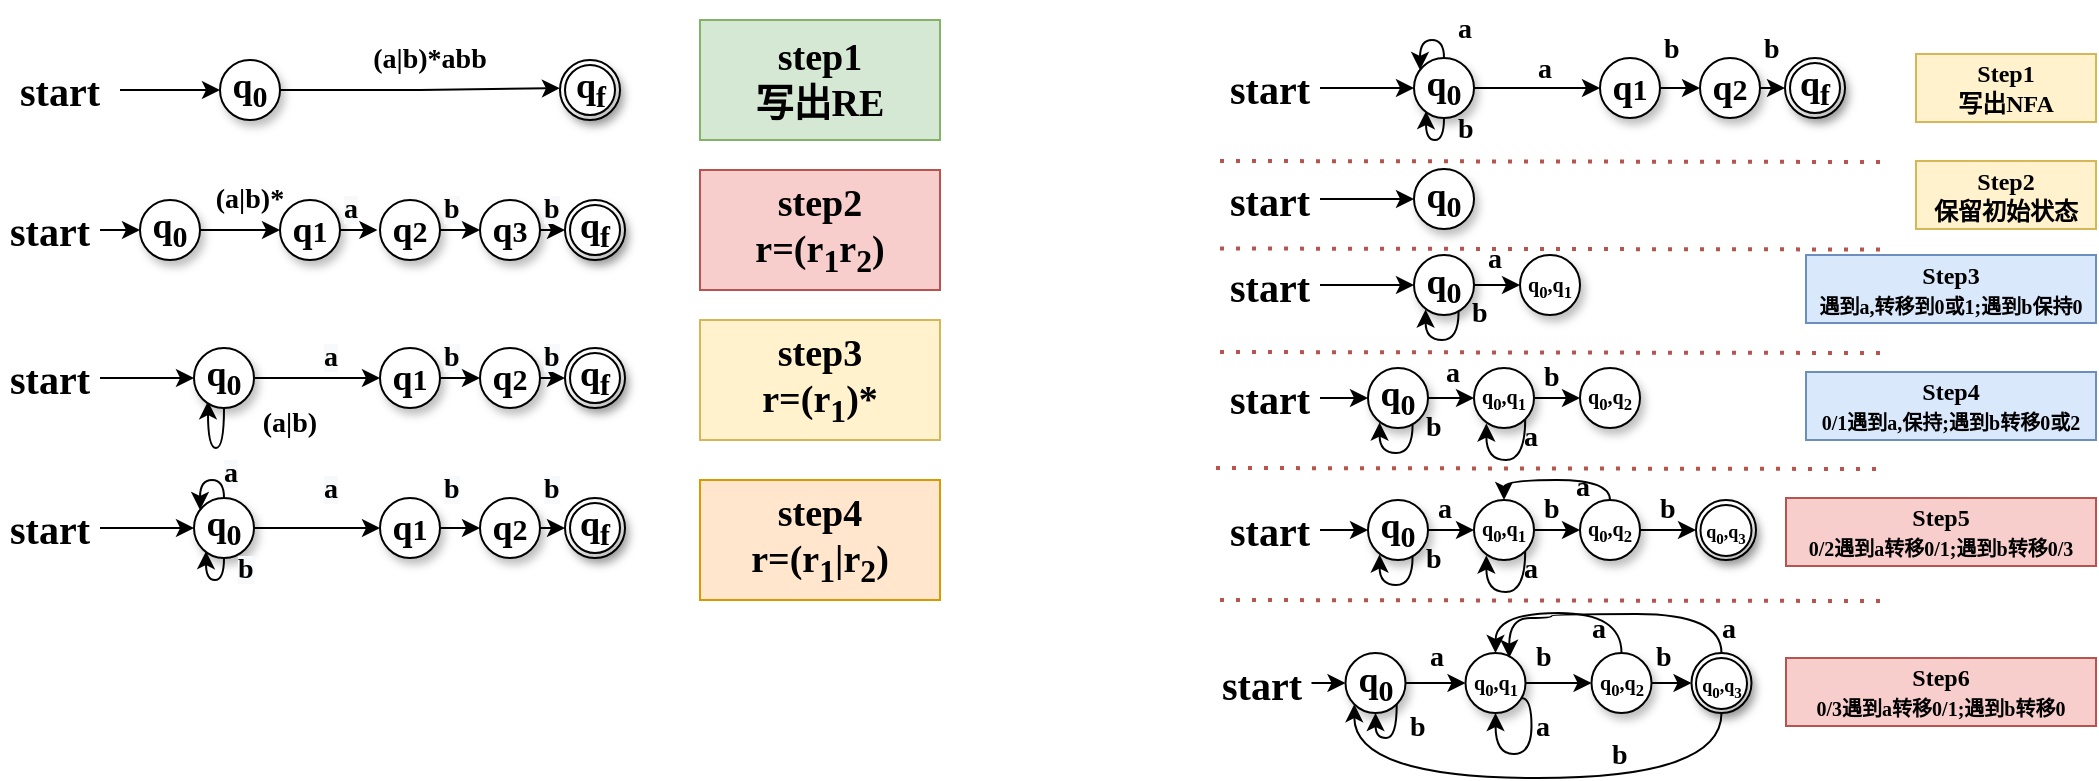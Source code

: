 <mxfile version="14.5.1" type="device"><diagram name="Page-1" id="42789a77-a242-8287-6e28-9cd8cfd52e62"><mxGraphModel dx="1331" dy="615" grid="1" gridSize="10" guides="1" tooltips="1" connect="1" arrows="1" fold="1" page="1" pageScale="1" pageWidth="1100" pageHeight="850" background="#ffffff" math="0" shadow="0"><root><mxCell id="0"/><mxCell id="1" parent="0"/><mxCell id="j-m7iGITUEeeU5B7Xbws-18" style="edgeStyle=orthogonalEdgeStyle;rounded=0;orthogonalLoop=1;jettySize=auto;html=1;entryX=-0.001;entryY=0.469;entryDx=0;entryDy=0;entryPerimeter=0;" edge="1" parent="1" source="j-m7iGITUEeeU5B7Xbws-1" target="j-m7iGITUEeeU5B7Xbws-2"><mxGeometry relative="1" as="geometry"/></mxCell><mxCell id="j-m7iGITUEeeU5B7Xbws-1" value="&lt;font face=&quot;Comic Sans MS&quot; style=&quot;font-size: 18px&quot;&gt;&lt;b&gt;q&lt;sub&gt;0&lt;/sub&gt;&lt;/b&gt;&lt;/font&gt;" style="ellipse;whiteSpace=wrap;html=1;rounded=0;shadow=1;comic=0;labelBackgroundColor=none;strokeWidth=1;fontFamily=Verdana;fontSize=12;align=center;" vertex="1" parent="1"><mxGeometry x="160" y="30" width="30" height="30" as="geometry"/></mxCell><mxCell id="j-m7iGITUEeeU5B7Xbws-2" value="" style="ellipse;whiteSpace=wrap;html=1;rounded=0;shadow=1;comic=0;labelBackgroundColor=none;strokeWidth=1;fontFamily=Verdana;fontSize=12;align=center;" vertex="1" parent="1"><mxGeometry x="330" y="30" width="30" height="30" as="geometry"/></mxCell><mxCell id="j-m7iGITUEeeU5B7Xbws-3" value="&lt;font face=&quot;Comic Sans MS&quot; style=&quot;font-size: 18px&quot;&gt;&lt;b&gt;q&lt;sub&gt;f&lt;/sub&gt;&lt;/b&gt;&lt;/font&gt;" style="ellipse;whiteSpace=wrap;html=1;rounded=0;shadow=1;comic=0;labelBackgroundColor=none;strokeWidth=1;fontFamily=Verdana;fontSize=12;align=center;" vertex="1" parent="1"><mxGeometry x="332.5" y="32.5" width="25" height="25" as="geometry"/></mxCell><mxCell id="j-m7iGITUEeeU5B7Xbws-19" style="edgeStyle=orthogonalEdgeStyle;rounded=0;orthogonalLoop=1;jettySize=auto;html=1;entryX=0;entryY=0.5;entryDx=0;entryDy=0;" edge="1" parent="1" source="j-m7iGITUEeeU5B7Xbws-5" target="j-m7iGITUEeeU5B7Xbws-1"><mxGeometry relative="1" as="geometry"/></mxCell><mxCell id="j-m7iGITUEeeU5B7Xbws-5" value="&lt;b&gt;&lt;font face=&quot;Comic Sans MS&quot; style=&quot;font-size: 20px&quot;&gt;start&lt;/font&gt;&lt;/b&gt;" style="text;html=1;strokeColor=none;fillColor=none;align=center;verticalAlign=middle;whiteSpace=wrap;rounded=0;" vertex="1" parent="1"><mxGeometry x="50" y="32.5" width="60" height="25" as="geometry"/></mxCell><mxCell id="j-m7iGITUEeeU5B7Xbws-8" value="&lt;b&gt;&lt;font face=&quot;Comic Sans MS&quot; style=&quot;font-size: 14px&quot;&gt;(a|b)*abb&lt;/font&gt;&lt;/b&gt;" style="text;html=1;strokeColor=none;fillColor=none;align=center;verticalAlign=middle;whiteSpace=wrap;rounded=0;" vertex="1" parent="1"><mxGeometry x="230" y="20" width="70" height="20" as="geometry"/></mxCell><mxCell id="j-m7iGITUEeeU5B7Xbws-9" value="&lt;b&gt;&lt;font face=&quot;Comic Sans MS&quot; style=&quot;font-size: 19px&quot;&gt;step1&lt;br&gt;写出RE&lt;br&gt;&lt;/font&gt;&lt;/b&gt;" style="rounded=0;whiteSpace=wrap;html=1;fillColor=#d5e8d4;strokeColor=#82b366;" vertex="1" parent="1"><mxGeometry x="400" y="10" width="120" height="60" as="geometry"/></mxCell><mxCell id="j-m7iGITUEeeU5B7Xbws-31" style="edgeStyle=orthogonalEdgeStyle;rounded=0;orthogonalLoop=1;jettySize=auto;html=1;exitX=1;exitY=0.5;exitDx=0;exitDy=0;entryX=0;entryY=0.5;entryDx=0;entryDy=0;" edge="1" parent="1" source="j-m7iGITUEeeU5B7Xbws-21" target="j-m7iGITUEeeU5B7Xbws-27"><mxGeometry relative="1" as="geometry"/></mxCell><mxCell id="j-m7iGITUEeeU5B7Xbws-21" value="&lt;font face=&quot;Comic Sans MS&quot; style=&quot;font-size: 18px&quot;&gt;&lt;b&gt;q&lt;sub&gt;0&lt;/sub&gt;&lt;/b&gt;&lt;/font&gt;" style="ellipse;whiteSpace=wrap;html=1;rounded=0;shadow=1;comic=0;labelBackgroundColor=none;strokeWidth=1;fontFamily=Verdana;fontSize=12;align=center;" vertex="1" parent="1"><mxGeometry x="120" y="100" width="30" height="30" as="geometry"/></mxCell><mxCell id="j-m7iGITUEeeU5B7Xbws-22" value="" style="ellipse;whiteSpace=wrap;html=1;rounded=0;shadow=1;comic=0;labelBackgroundColor=none;strokeWidth=1;fontFamily=Verdana;fontSize=12;align=center;" vertex="1" parent="1"><mxGeometry x="332.5" y="100" width="30" height="30" as="geometry"/></mxCell><mxCell id="j-m7iGITUEeeU5B7Xbws-23" value="&lt;font face=&quot;Comic Sans MS&quot; style=&quot;font-size: 18px&quot;&gt;&lt;b&gt;q&lt;sub&gt;f&lt;/sub&gt;&lt;/b&gt;&lt;/font&gt;" style="ellipse;whiteSpace=wrap;html=1;rounded=0;shadow=1;comic=0;labelBackgroundColor=none;strokeWidth=1;fontFamily=Verdana;fontSize=12;align=center;" vertex="1" parent="1"><mxGeometry x="335" y="102.5" width="25" height="25" as="geometry"/></mxCell><mxCell id="j-m7iGITUEeeU5B7Xbws-30" style="edgeStyle=orthogonalEdgeStyle;rounded=0;orthogonalLoop=1;jettySize=auto;html=1;exitX=1;exitY=0.5;exitDx=0;exitDy=0;entryX=0;entryY=0.5;entryDx=0;entryDy=0;" edge="1" parent="1" source="j-m7iGITUEeeU5B7Xbws-25" target="j-m7iGITUEeeU5B7Xbws-21"><mxGeometry relative="1" as="geometry"/></mxCell><mxCell id="j-m7iGITUEeeU5B7Xbws-25" value="&lt;b&gt;&lt;font face=&quot;Comic Sans MS&quot; style=&quot;font-size: 20px&quot;&gt;start&lt;/font&gt;&lt;/b&gt;" style="text;html=1;strokeColor=none;fillColor=none;align=center;verticalAlign=middle;whiteSpace=wrap;rounded=0;" vertex="1" parent="1"><mxGeometry x="50" y="102.5" width="50" height="25" as="geometry"/></mxCell><mxCell id="j-m7iGITUEeeU5B7Xbws-26" value="&lt;b&gt;&lt;font face=&quot;Comic Sans MS&quot; style=&quot;font-size: 14px&quot;&gt;(a|b)*&lt;/font&gt;&lt;/b&gt;" style="text;html=1;strokeColor=none;fillColor=none;align=center;verticalAlign=middle;whiteSpace=wrap;rounded=0;" vertex="1" parent="1"><mxGeometry x="150" y="90" width="50" height="20" as="geometry"/></mxCell><mxCell id="j-m7iGITUEeeU5B7Xbws-32" style="edgeStyle=orthogonalEdgeStyle;rounded=0;orthogonalLoop=1;jettySize=auto;html=1;exitX=1;exitY=0.5;exitDx=0;exitDy=0;entryX=-0.042;entryY=0.487;entryDx=0;entryDy=0;entryPerimeter=0;" edge="1" parent="1" source="j-m7iGITUEeeU5B7Xbws-27" target="j-m7iGITUEeeU5B7Xbws-28"><mxGeometry relative="1" as="geometry"/></mxCell><mxCell id="j-m7iGITUEeeU5B7Xbws-27" value="&lt;font face=&quot;Comic Sans MS&quot;&gt;&lt;b&gt;&lt;span style=&quot;font-size: 18px&quot;&gt;q&lt;/span&gt;&lt;span style=&quot;font-size: 15px&quot;&gt;1&lt;/span&gt;&lt;/b&gt;&lt;/font&gt;" style="ellipse;whiteSpace=wrap;html=1;rounded=0;shadow=1;comic=0;labelBackgroundColor=none;strokeWidth=1;fontFamily=Verdana;fontSize=12;align=center;" vertex="1" parent="1"><mxGeometry x="190" y="100" width="30" height="30" as="geometry"/></mxCell><mxCell id="j-m7iGITUEeeU5B7Xbws-33" style="edgeStyle=orthogonalEdgeStyle;rounded=0;orthogonalLoop=1;jettySize=auto;html=1;exitX=1;exitY=0.5;exitDx=0;exitDy=0;entryX=0;entryY=0.5;entryDx=0;entryDy=0;" edge="1" parent="1" source="j-m7iGITUEeeU5B7Xbws-28" target="j-m7iGITUEeeU5B7Xbws-29"><mxGeometry relative="1" as="geometry"/></mxCell><mxCell id="j-m7iGITUEeeU5B7Xbws-28" value="&lt;font face=&quot;Comic Sans MS&quot;&gt;&lt;b&gt;&lt;span style=&quot;font-size: 18px&quot;&gt;q&lt;/span&gt;&lt;span style=&quot;font-size: 15px&quot;&gt;2&lt;/span&gt;&lt;/b&gt;&lt;/font&gt;" style="ellipse;whiteSpace=wrap;html=1;rounded=0;shadow=1;comic=0;labelBackgroundColor=none;strokeWidth=1;fontFamily=Verdana;fontSize=12;align=center;" vertex="1" parent="1"><mxGeometry x="240" y="100" width="30" height="30" as="geometry"/></mxCell><mxCell id="j-m7iGITUEeeU5B7Xbws-34" style="edgeStyle=orthogonalEdgeStyle;rounded=0;orthogonalLoop=1;jettySize=auto;html=1;exitX=1;exitY=0.5;exitDx=0;exitDy=0;entryX=0;entryY=0.5;entryDx=0;entryDy=0;" edge="1" parent="1" source="j-m7iGITUEeeU5B7Xbws-29" target="j-m7iGITUEeeU5B7Xbws-22"><mxGeometry relative="1" as="geometry"/></mxCell><mxCell id="j-m7iGITUEeeU5B7Xbws-29" value="&lt;font face=&quot;Comic Sans MS&quot;&gt;&lt;b&gt;&lt;span style=&quot;font-size: 18px&quot;&gt;q&lt;/span&gt;&lt;span style=&quot;font-size: 15px&quot;&gt;3&lt;/span&gt;&lt;/b&gt;&lt;/font&gt;" style="ellipse;whiteSpace=wrap;html=1;rounded=0;shadow=1;comic=0;labelBackgroundColor=none;strokeWidth=1;fontFamily=Verdana;fontSize=12;align=center;" vertex="1" parent="1"><mxGeometry x="290" y="100" width="30" height="30" as="geometry"/></mxCell><mxCell id="j-m7iGITUEeeU5B7Xbws-36" value="&lt;b style=&quot;color: rgb(0 , 0 , 0) ; font-family: &amp;#34;helvetica&amp;#34; ; font-size: 12px ; font-style: normal ; letter-spacing: normal ; text-align: center ; text-indent: 0px ; text-transform: none ; word-spacing: 0px ; background-color: rgb(248 , 249 , 250)&quot;&gt;&lt;font face=&quot;Comic Sans MS&quot; style=&quot;font-size: 14px&quot;&gt;b&lt;br&gt;&lt;/font&gt;&lt;/b&gt;" style="text;whiteSpace=wrap;html=1;" vertex="1" parent="1"><mxGeometry x="320" y="90" width="10" height="20" as="geometry"/></mxCell><mxCell id="j-m7iGITUEeeU5B7Xbws-37" value="&lt;b style=&quot;color: rgb(0 , 0 , 0) ; font-family: &amp;#34;helvetica&amp;#34; ; font-size: 12px ; font-style: normal ; letter-spacing: normal ; text-align: center ; text-indent: 0px ; text-transform: none ; word-spacing: 0px ; background-color: rgb(248 , 249 , 250)&quot;&gt;&lt;font face=&quot;Comic Sans MS&quot; style=&quot;font-size: 14px&quot;&gt;b&lt;/font&gt;&lt;/b&gt;" style="text;whiteSpace=wrap;html=1;" vertex="1" parent="1"><mxGeometry x="270" y="90" width="10" height="20" as="geometry"/></mxCell><mxCell id="j-m7iGITUEeeU5B7Xbws-38" value="&lt;b style=&quot;color: rgb(0, 0, 0); font-family: helvetica; font-size: 12px; font-style: normal; letter-spacing: normal; text-align: center; text-indent: 0px; text-transform: none; word-spacing: 0px; background-color: rgb(248, 249, 250);&quot;&gt;&lt;font face=&quot;Comic Sans MS&quot; style=&quot;font-size: 14px&quot;&gt;a&lt;/font&gt;&lt;/b&gt;" style="text;whiteSpace=wrap;html=1;" vertex="1" parent="1"><mxGeometry x="220" y="90" width="10" height="20" as="geometry"/></mxCell><mxCell id="j-m7iGITUEeeU5B7Xbws-39" value="&lt;b&gt;&lt;font face=&quot;Comic Sans MS&quot; style=&quot;font-size: 19px&quot;&gt;step2&lt;br&gt;r=(r&lt;sub&gt;1&lt;/sub&gt;r&lt;sub&gt;2&lt;/sub&gt;)&lt;br&gt;&lt;/font&gt;&lt;/b&gt;" style="rounded=0;whiteSpace=wrap;html=1;fillColor=#f8cecc;strokeColor=#b85450;" vertex="1" parent="1"><mxGeometry x="400" y="85" width="120" height="60" as="geometry"/></mxCell><mxCell id="j-m7iGITUEeeU5B7Xbws-40" value="&lt;b&gt;&lt;font face=&quot;Comic Sans MS&quot; style=&quot;font-size: 19px&quot;&gt;step3&lt;br&gt;r=(r&lt;sub&gt;1&lt;/sub&gt;)*&lt;br&gt;&lt;/font&gt;&lt;/b&gt;" style="rounded=0;whiteSpace=wrap;html=1;fillColor=#fff2cc;strokeColor=#d6b656;" vertex="1" parent="1"><mxGeometry x="400" y="160" width="120" height="60" as="geometry"/></mxCell><mxCell id="j-m7iGITUEeeU5B7Xbws-57" style="edgeStyle=orthogonalEdgeStyle;rounded=0;orthogonalLoop=1;jettySize=auto;html=1;exitX=1;exitY=0.5;exitDx=0;exitDy=0;entryX=0;entryY=0.5;entryDx=0;entryDy=0;" edge="1" parent="1" source="j-m7iGITUEeeU5B7Xbws-42" target="j-m7iGITUEeeU5B7Xbws-51"><mxGeometry relative="1" as="geometry"><mxPoint x="220" y="189.143" as="targetPoint"/></mxGeometry></mxCell><mxCell id="j-m7iGITUEeeU5B7Xbws-59" style="edgeStyle=orthogonalEdgeStyle;orthogonalLoop=1;jettySize=auto;html=1;curved=1;entryX=0.201;entryY=0.886;entryDx=0;entryDy=0;entryPerimeter=0;" edge="1" parent="1" source="j-m7iGITUEeeU5B7Xbws-42" target="j-m7iGITUEeeU5B7Xbws-42"><mxGeometry relative="1" as="geometry"><mxPoint x="180" y="204" as="targetPoint"/><Array as="points"><mxPoint x="162" y="224"/><mxPoint x="154" y="224"/><mxPoint x="154" y="201"/></Array></mxGeometry></mxCell><mxCell id="j-m7iGITUEeeU5B7Xbws-42" value="&lt;font face=&quot;Comic Sans MS&quot; style=&quot;font-size: 18px&quot;&gt;&lt;b&gt;q&lt;sub&gt;0&lt;/sub&gt;&lt;/b&gt;&lt;/font&gt;" style="ellipse;whiteSpace=wrap;html=1;rounded=0;shadow=1;comic=0;labelBackgroundColor=none;strokeWidth=1;fontFamily=Verdana;fontSize=12;align=center;" vertex="1" parent="1"><mxGeometry x="147" y="174" width="30" height="30" as="geometry"/></mxCell><mxCell id="j-m7iGITUEeeU5B7Xbws-43" value="" style="ellipse;whiteSpace=wrap;html=1;rounded=0;shadow=1;comic=0;labelBackgroundColor=none;strokeWidth=1;fontFamily=Verdana;fontSize=12;align=center;" vertex="1" parent="1"><mxGeometry x="332.5" y="174" width="30" height="30" as="geometry"/></mxCell><mxCell id="j-m7iGITUEeeU5B7Xbws-44" value="&lt;font face=&quot;Comic Sans MS&quot; style=&quot;font-size: 18px&quot;&gt;&lt;b&gt;q&lt;sub&gt;f&lt;/sub&gt;&lt;/b&gt;&lt;/font&gt;" style="ellipse;whiteSpace=wrap;html=1;rounded=0;shadow=1;comic=0;labelBackgroundColor=none;strokeWidth=1;fontFamily=Verdana;fontSize=12;align=center;" vertex="1" parent="1"><mxGeometry x="335" y="176.5" width="25" height="25" as="geometry"/></mxCell><mxCell id="j-m7iGITUEeeU5B7Xbws-45" style="edgeStyle=orthogonalEdgeStyle;rounded=0;orthogonalLoop=1;jettySize=auto;html=1;exitX=1;exitY=0.5;exitDx=0;exitDy=0;entryX=0;entryY=0.5;entryDx=0;entryDy=0;" edge="1" parent="1" source="j-m7iGITUEeeU5B7Xbws-46" target="j-m7iGITUEeeU5B7Xbws-42"><mxGeometry relative="1" as="geometry"/></mxCell><mxCell id="j-m7iGITUEeeU5B7Xbws-46" value="&lt;b&gt;&lt;font face=&quot;Comic Sans MS&quot; style=&quot;font-size: 20px&quot;&gt;start&lt;/font&gt;&lt;/b&gt;" style="text;html=1;strokeColor=none;fillColor=none;align=center;verticalAlign=middle;whiteSpace=wrap;rounded=0;" vertex="1" parent="1"><mxGeometry x="50" y="176.5" width="50" height="25" as="geometry"/></mxCell><mxCell id="j-m7iGITUEeeU5B7Xbws-47" value="&lt;b&gt;&lt;font face=&quot;Comic Sans MS&quot; style=&quot;font-size: 14px&quot;&gt;(a|b)&lt;/font&gt;&lt;/b&gt;" style="text;html=1;strokeColor=none;fillColor=none;align=center;verticalAlign=middle;whiteSpace=wrap;rounded=0;" vertex="1" parent="1"><mxGeometry x="170" y="201.5" width="50" height="20" as="geometry"/></mxCell><mxCell id="j-m7iGITUEeeU5B7Xbws-50" style="edgeStyle=orthogonalEdgeStyle;rounded=0;orthogonalLoop=1;jettySize=auto;html=1;exitX=1;exitY=0.5;exitDx=0;exitDy=0;entryX=0;entryY=0.5;entryDx=0;entryDy=0;" edge="1" parent="1" source="j-m7iGITUEeeU5B7Xbws-51" target="j-m7iGITUEeeU5B7Xbws-53"><mxGeometry relative="1" as="geometry"/></mxCell><mxCell id="j-m7iGITUEeeU5B7Xbws-51" value="&lt;font face=&quot;Comic Sans MS&quot;&gt;&lt;b&gt;&lt;span style=&quot;font-size: 18px&quot;&gt;q&lt;/span&gt;&lt;span style=&quot;font-size: 15px&quot;&gt;1&lt;/span&gt;&lt;/b&gt;&lt;/font&gt;" style="ellipse;whiteSpace=wrap;html=1;rounded=0;shadow=1;comic=0;labelBackgroundColor=none;strokeWidth=1;fontFamily=Verdana;fontSize=12;align=center;" vertex="1" parent="1"><mxGeometry x="240" y="174" width="30" height="30" as="geometry"/></mxCell><mxCell id="j-m7iGITUEeeU5B7Xbws-52" style="edgeStyle=orthogonalEdgeStyle;rounded=0;orthogonalLoop=1;jettySize=auto;html=1;exitX=1;exitY=0.5;exitDx=0;exitDy=0;entryX=0;entryY=0.5;entryDx=0;entryDy=0;" edge="1" parent="1" source="j-m7iGITUEeeU5B7Xbws-53" target="j-m7iGITUEeeU5B7Xbws-43"><mxGeometry relative="1" as="geometry"/></mxCell><mxCell id="j-m7iGITUEeeU5B7Xbws-53" value="&lt;font face=&quot;Comic Sans MS&quot;&gt;&lt;b&gt;&lt;span style=&quot;font-size: 18px&quot;&gt;q&lt;/span&gt;&lt;span style=&quot;font-size: 15px&quot;&gt;2&lt;/span&gt;&lt;/b&gt;&lt;/font&gt;" style="ellipse;whiteSpace=wrap;html=1;rounded=0;shadow=1;comic=0;labelBackgroundColor=none;strokeWidth=1;fontFamily=Verdana;fontSize=12;align=center;" vertex="1" parent="1"><mxGeometry x="290" y="174" width="30" height="30" as="geometry"/></mxCell><mxCell id="j-m7iGITUEeeU5B7Xbws-54" value="&lt;b style=&quot;color: rgb(0 , 0 , 0) ; font-family: &amp;#34;helvetica&amp;#34; ; font-size: 12px ; font-style: normal ; letter-spacing: normal ; text-align: center ; text-indent: 0px ; text-transform: none ; word-spacing: 0px ; background-color: rgb(248 , 249 , 250)&quot;&gt;&lt;font face=&quot;Comic Sans MS&quot; style=&quot;font-size: 14px&quot;&gt;b&lt;br&gt;&lt;/font&gt;&lt;/b&gt;" style="text;whiteSpace=wrap;html=1;" vertex="1" parent="1"><mxGeometry x="320" y="164" width="10" height="20" as="geometry"/></mxCell><mxCell id="j-m7iGITUEeeU5B7Xbws-55" value="&lt;b style=&quot;color: rgb(0 , 0 , 0) ; font-family: &amp;#34;helvetica&amp;#34; ; font-size: 12px ; font-style: normal ; letter-spacing: normal ; text-align: center ; text-indent: 0px ; text-transform: none ; word-spacing: 0px ; background-color: rgb(248 , 249 , 250)&quot;&gt;&lt;font face=&quot;Comic Sans MS&quot; style=&quot;font-size: 14px&quot;&gt;b&lt;/font&gt;&lt;/b&gt;" style="text;whiteSpace=wrap;html=1;" vertex="1" parent="1"><mxGeometry x="270" y="164" width="10" height="20" as="geometry"/></mxCell><mxCell id="j-m7iGITUEeeU5B7Xbws-58" value="&lt;b style=&quot;color: rgb(0, 0, 0); font-family: helvetica; font-size: 12px; font-style: normal; letter-spacing: normal; text-align: center; text-indent: 0px; text-transform: none; word-spacing: 0px; background-color: rgb(248, 249, 250);&quot;&gt;&lt;font face=&quot;Comic Sans MS&quot; style=&quot;font-size: 14px&quot;&gt;a&lt;/font&gt;&lt;/b&gt;" style="text;whiteSpace=wrap;html=1;" vertex="1" parent="1"><mxGeometry x="210" y="164" width="10" height="20" as="geometry"/></mxCell><mxCell id="j-m7iGITUEeeU5B7Xbws-60" value="&lt;b&gt;&lt;font face=&quot;Comic Sans MS&quot; style=&quot;font-size: 19px&quot;&gt;step4&lt;br&gt;r=(&lt;/font&gt;&lt;/b&gt;&lt;b&gt;&lt;font face=&quot;Comic Sans MS&quot; style=&quot;font-size: 19px&quot;&gt;r&lt;sub&gt;1&lt;/sub&gt;|r&lt;sub&gt;2&lt;/sub&gt;&lt;/font&gt;&lt;/b&gt;&lt;b&gt;&lt;font face=&quot;Comic Sans MS&quot; style=&quot;font-size: 19px&quot;&gt;)&lt;br&gt;&lt;/font&gt;&lt;/b&gt;" style="rounded=0;whiteSpace=wrap;html=1;fillColor=#ffe6cc;strokeColor=#d79b00;" vertex="1" parent="1"><mxGeometry x="400" y="240" width="120" height="60" as="geometry"/></mxCell><mxCell id="j-m7iGITUEeeU5B7Xbws-61" style="edgeStyle=orthogonalEdgeStyle;rounded=0;orthogonalLoop=1;jettySize=auto;html=1;exitX=1;exitY=0.5;exitDx=0;exitDy=0;entryX=0;entryY=0.5;entryDx=0;entryDy=0;" edge="1" parent="1" source="j-m7iGITUEeeU5B7Xbws-63" target="j-m7iGITUEeeU5B7Xbws-70"><mxGeometry relative="1" as="geometry"><mxPoint x="220" y="264.143" as="targetPoint"/></mxGeometry></mxCell><mxCell id="j-m7iGITUEeeU5B7Xbws-62" style="edgeStyle=orthogonalEdgeStyle;orthogonalLoop=1;jettySize=auto;html=1;curved=1;entryX=0.201;entryY=0.886;entryDx=0;entryDy=0;entryPerimeter=0;" edge="1" parent="1" source="j-m7iGITUEeeU5B7Xbws-63" target="j-m7iGITUEeeU5B7Xbws-63"><mxGeometry relative="1" as="geometry"><mxPoint x="180" y="279" as="targetPoint"/><Array as="points"><mxPoint x="162" y="290"/><mxPoint x="153" y="290"/></Array></mxGeometry></mxCell><mxCell id="j-m7iGITUEeeU5B7Xbws-76" style="edgeStyle=orthogonalEdgeStyle;curved=1;orthogonalLoop=1;jettySize=auto;html=1;" edge="1" parent="1" source="j-m7iGITUEeeU5B7Xbws-63" target="j-m7iGITUEeeU5B7Xbws-63"><mxGeometry relative="1" as="geometry"><mxPoint x="150" y="240" as="targetPoint"/><Array as="points"><mxPoint x="162" y="240"/><mxPoint x="150" y="240"/></Array></mxGeometry></mxCell><mxCell id="j-m7iGITUEeeU5B7Xbws-63" value="&lt;font face=&quot;Comic Sans MS&quot; style=&quot;font-size: 18px&quot;&gt;&lt;b&gt;q&lt;sub&gt;0&lt;/sub&gt;&lt;/b&gt;&lt;/font&gt;" style="ellipse;whiteSpace=wrap;html=1;rounded=0;shadow=1;comic=0;labelBackgroundColor=none;strokeWidth=1;fontFamily=Verdana;fontSize=12;align=center;" vertex="1" parent="1"><mxGeometry x="147" y="249" width="30" height="30" as="geometry"/></mxCell><mxCell id="j-m7iGITUEeeU5B7Xbws-64" value="" style="ellipse;whiteSpace=wrap;html=1;rounded=0;shadow=1;comic=0;labelBackgroundColor=none;strokeWidth=1;fontFamily=Verdana;fontSize=12;align=center;" vertex="1" parent="1"><mxGeometry x="332.5" y="249" width="30" height="30" as="geometry"/></mxCell><mxCell id="j-m7iGITUEeeU5B7Xbws-65" value="&lt;font face=&quot;Comic Sans MS&quot; style=&quot;font-size: 18px&quot;&gt;&lt;b&gt;q&lt;sub&gt;f&lt;/sub&gt;&lt;/b&gt;&lt;/font&gt;" style="ellipse;whiteSpace=wrap;html=1;rounded=0;shadow=1;comic=0;labelBackgroundColor=none;strokeWidth=1;fontFamily=Verdana;fontSize=12;align=center;" vertex="1" parent="1"><mxGeometry x="335" y="251.5" width="25" height="25" as="geometry"/></mxCell><mxCell id="j-m7iGITUEeeU5B7Xbws-66" style="edgeStyle=orthogonalEdgeStyle;rounded=0;orthogonalLoop=1;jettySize=auto;html=1;exitX=1;exitY=0.5;exitDx=0;exitDy=0;entryX=0;entryY=0.5;entryDx=0;entryDy=0;" edge="1" parent="1" source="j-m7iGITUEeeU5B7Xbws-67" target="j-m7iGITUEeeU5B7Xbws-63"><mxGeometry relative="1" as="geometry"/></mxCell><mxCell id="j-m7iGITUEeeU5B7Xbws-67" value="&lt;b&gt;&lt;font face=&quot;Comic Sans MS&quot; style=&quot;font-size: 20px&quot;&gt;start&lt;/font&gt;&lt;/b&gt;" style="text;html=1;strokeColor=none;fillColor=none;align=center;verticalAlign=middle;whiteSpace=wrap;rounded=0;" vertex="1" parent="1"><mxGeometry x="50" y="251.5" width="50" height="25" as="geometry"/></mxCell><mxCell id="j-m7iGITUEeeU5B7Xbws-69" style="edgeStyle=orthogonalEdgeStyle;rounded=0;orthogonalLoop=1;jettySize=auto;html=1;exitX=1;exitY=0.5;exitDx=0;exitDy=0;entryX=0;entryY=0.5;entryDx=0;entryDy=0;" edge="1" parent="1" source="j-m7iGITUEeeU5B7Xbws-70" target="j-m7iGITUEeeU5B7Xbws-72"><mxGeometry relative="1" as="geometry"/></mxCell><mxCell id="j-m7iGITUEeeU5B7Xbws-70" value="&lt;font face=&quot;Comic Sans MS&quot;&gt;&lt;b&gt;&lt;span style=&quot;font-size: 18px&quot;&gt;q&lt;/span&gt;&lt;span style=&quot;font-size: 15px&quot;&gt;1&lt;/span&gt;&lt;/b&gt;&lt;/font&gt;" style="ellipse;whiteSpace=wrap;html=1;rounded=0;shadow=1;comic=0;labelBackgroundColor=none;strokeWidth=1;fontFamily=Verdana;fontSize=12;align=center;" vertex="1" parent="1"><mxGeometry x="240" y="249" width="30" height="30" as="geometry"/></mxCell><mxCell id="j-m7iGITUEeeU5B7Xbws-71" style="edgeStyle=orthogonalEdgeStyle;rounded=0;orthogonalLoop=1;jettySize=auto;html=1;exitX=1;exitY=0.5;exitDx=0;exitDy=0;entryX=0;entryY=0.5;entryDx=0;entryDy=0;" edge="1" parent="1" source="j-m7iGITUEeeU5B7Xbws-72" target="j-m7iGITUEeeU5B7Xbws-64"><mxGeometry relative="1" as="geometry"/></mxCell><mxCell id="j-m7iGITUEeeU5B7Xbws-72" value="&lt;font face=&quot;Comic Sans MS&quot;&gt;&lt;b&gt;&lt;span style=&quot;font-size: 18px&quot;&gt;q&lt;/span&gt;&lt;span style=&quot;font-size: 15px&quot;&gt;2&lt;/span&gt;&lt;/b&gt;&lt;/font&gt;" style="ellipse;whiteSpace=wrap;html=1;rounded=0;shadow=1;comic=0;labelBackgroundColor=none;strokeWidth=1;fontFamily=Verdana;fontSize=12;align=center;" vertex="1" parent="1"><mxGeometry x="290" y="249" width="30" height="30" as="geometry"/></mxCell><mxCell id="j-m7iGITUEeeU5B7Xbws-73" value="&lt;b style=&quot;color: rgb(0 , 0 , 0) ; font-family: &amp;#34;helvetica&amp;#34; ; font-size: 12px ; font-style: normal ; letter-spacing: normal ; text-align: center ; text-indent: 0px ; text-transform: none ; word-spacing: 0px ; background-color: rgb(248 , 249 , 250)&quot;&gt;&lt;font face=&quot;Comic Sans MS&quot; style=&quot;font-size: 14px&quot;&gt;b&lt;br&gt;&lt;/font&gt;&lt;/b&gt;" style="text;whiteSpace=wrap;html=1;" vertex="1" parent="1"><mxGeometry x="320" y="230" width="10" height="20" as="geometry"/></mxCell><mxCell id="j-m7iGITUEeeU5B7Xbws-74" value="&lt;b style=&quot;color: rgb(0 , 0 , 0) ; font-family: &amp;#34;helvetica&amp;#34; ; font-size: 12px ; font-style: normal ; letter-spacing: normal ; text-align: center ; text-indent: 0px ; text-transform: none ; word-spacing: 0px ; background-color: rgb(248 , 249 , 250)&quot;&gt;&lt;font face=&quot;Comic Sans MS&quot; style=&quot;font-size: 14px&quot;&gt;b&lt;/font&gt;&lt;/b&gt;" style="text;whiteSpace=wrap;html=1;" vertex="1" parent="1"><mxGeometry x="270" y="230" width="10" height="20" as="geometry"/></mxCell><mxCell id="j-m7iGITUEeeU5B7Xbws-75" value="&lt;b style=&quot;color: rgb(0, 0, 0); font-family: helvetica; font-size: 12px; font-style: normal; letter-spacing: normal; text-align: center; text-indent: 0px; text-transform: none; word-spacing: 0px; background-color: rgb(248, 249, 250);&quot;&gt;&lt;font face=&quot;Comic Sans MS&quot; style=&quot;font-size: 14px&quot;&gt;a&lt;/font&gt;&lt;/b&gt;" style="text;whiteSpace=wrap;html=1;" vertex="1" parent="1"><mxGeometry x="210" y="230" width="10" height="20" as="geometry"/></mxCell><mxCell id="j-m7iGITUEeeU5B7Xbws-77" value="&lt;b style=&quot;color: rgb(0, 0, 0); font-family: helvetica; font-size: 12px; font-style: normal; letter-spacing: normal; text-align: center; text-indent: 0px; text-transform: none; word-spacing: 0px; background-color: rgb(248, 249, 250);&quot;&gt;&lt;font face=&quot;Comic Sans MS&quot; style=&quot;font-size: 14px&quot;&gt;a&lt;/font&gt;&lt;/b&gt;" style="text;whiteSpace=wrap;html=1;" vertex="1" parent="1"><mxGeometry x="160" y="221.5" width="10" height="20" as="geometry"/></mxCell><mxCell id="j-m7iGITUEeeU5B7Xbws-78" value="&lt;b style=&quot;color: rgb(0 , 0 , 0) ; font-family: &amp;#34;helvetica&amp;#34; ; font-size: 12px ; font-style: normal ; letter-spacing: normal ; text-align: center ; text-indent: 0px ; text-transform: none ; word-spacing: 0px ; background-color: rgb(248 , 249 , 250)&quot;&gt;&lt;font face=&quot;Comic Sans MS&quot; style=&quot;font-size: 14px&quot;&gt;b&lt;/font&gt;&lt;/b&gt;" style="text;whiteSpace=wrap;html=1;" vertex="1" parent="1"><mxGeometry x="167" y="270" width="10" height="20" as="geometry"/></mxCell><mxCell id="j-m7iGITUEeeU5B7Xbws-79" style="edgeStyle=orthogonalEdgeStyle;rounded=0;orthogonalLoop=1;jettySize=auto;html=1;exitX=1;exitY=0.5;exitDx=0;exitDy=0;entryX=0;entryY=0.5;entryDx=0;entryDy=0;" edge="1" parent="1" source="j-m7iGITUEeeU5B7Xbws-82" target="j-m7iGITUEeeU5B7Xbws-88"><mxGeometry relative="1" as="geometry"><mxPoint x="830" y="44.143" as="targetPoint"/></mxGeometry></mxCell><mxCell id="j-m7iGITUEeeU5B7Xbws-80" style="edgeStyle=orthogonalEdgeStyle;orthogonalLoop=1;jettySize=auto;html=1;curved=1;entryX=0.201;entryY=0.886;entryDx=0;entryDy=0;entryPerimeter=0;" edge="1" parent="1" source="j-m7iGITUEeeU5B7Xbws-82" target="j-m7iGITUEeeU5B7Xbws-82"><mxGeometry relative="1" as="geometry"><mxPoint x="790" y="59" as="targetPoint"/><Array as="points"><mxPoint x="772" y="70"/><mxPoint x="763" y="70"/></Array></mxGeometry></mxCell><mxCell id="j-m7iGITUEeeU5B7Xbws-81" style="edgeStyle=orthogonalEdgeStyle;curved=1;orthogonalLoop=1;jettySize=auto;html=1;" edge="1" parent="1" source="j-m7iGITUEeeU5B7Xbws-82" target="j-m7iGITUEeeU5B7Xbws-82"><mxGeometry relative="1" as="geometry"><mxPoint x="760" y="20" as="targetPoint"/><Array as="points"><mxPoint x="772" y="20"/><mxPoint x="760" y="20"/></Array></mxGeometry></mxCell><mxCell id="j-m7iGITUEeeU5B7Xbws-82" value="&lt;font face=&quot;Comic Sans MS&quot; style=&quot;font-size: 18px&quot;&gt;&lt;b&gt;q&lt;sub&gt;0&lt;/sub&gt;&lt;/b&gt;&lt;/font&gt;" style="ellipse;whiteSpace=wrap;html=1;rounded=0;shadow=1;comic=0;labelBackgroundColor=none;strokeWidth=1;fontFamily=Verdana;fontSize=12;align=center;" vertex="1" parent="1"><mxGeometry x="757" y="29" width="30" height="30" as="geometry"/></mxCell><mxCell id="j-m7iGITUEeeU5B7Xbws-83" value="" style="ellipse;whiteSpace=wrap;html=1;rounded=0;shadow=1;comic=0;labelBackgroundColor=none;strokeWidth=1;fontFamily=Verdana;fontSize=12;align=center;" vertex="1" parent="1"><mxGeometry x="942.5" y="29" width="30" height="30" as="geometry"/></mxCell><mxCell id="j-m7iGITUEeeU5B7Xbws-84" value="&lt;font face=&quot;Comic Sans MS&quot; style=&quot;font-size: 18px&quot;&gt;&lt;b&gt;q&lt;sub&gt;f&lt;/sub&gt;&lt;/b&gt;&lt;/font&gt;" style="ellipse;whiteSpace=wrap;html=1;rounded=0;shadow=1;comic=0;labelBackgroundColor=none;strokeWidth=1;fontFamily=Verdana;fontSize=12;align=center;" vertex="1" parent="1"><mxGeometry x="945" y="31.5" width="25" height="25" as="geometry"/></mxCell><mxCell id="j-m7iGITUEeeU5B7Xbws-85" style="edgeStyle=orthogonalEdgeStyle;rounded=0;orthogonalLoop=1;jettySize=auto;html=1;exitX=1;exitY=0.5;exitDx=0;exitDy=0;entryX=0;entryY=0.5;entryDx=0;entryDy=0;" edge="1" parent="1" source="j-m7iGITUEeeU5B7Xbws-86" target="j-m7iGITUEeeU5B7Xbws-82"><mxGeometry relative="1" as="geometry"/></mxCell><mxCell id="j-m7iGITUEeeU5B7Xbws-86" value="&lt;b&gt;&lt;font face=&quot;Comic Sans MS&quot; style=&quot;font-size: 20px&quot;&gt;start&lt;/font&gt;&lt;/b&gt;" style="text;html=1;strokeColor=none;fillColor=none;align=center;verticalAlign=middle;whiteSpace=wrap;rounded=0;" vertex="1" parent="1"><mxGeometry x="660" y="31.5" width="50" height="25" as="geometry"/></mxCell><mxCell id="j-m7iGITUEeeU5B7Xbws-87" style="edgeStyle=orthogonalEdgeStyle;rounded=0;orthogonalLoop=1;jettySize=auto;html=1;exitX=1;exitY=0.5;exitDx=0;exitDy=0;entryX=0;entryY=0.5;entryDx=0;entryDy=0;" edge="1" parent="1" source="j-m7iGITUEeeU5B7Xbws-88" target="j-m7iGITUEeeU5B7Xbws-90"><mxGeometry relative="1" as="geometry"/></mxCell><mxCell id="j-m7iGITUEeeU5B7Xbws-88" value="&lt;font face=&quot;Comic Sans MS&quot;&gt;&lt;b&gt;&lt;span style=&quot;font-size: 18px&quot;&gt;q&lt;/span&gt;&lt;span style=&quot;font-size: 15px&quot;&gt;1&lt;/span&gt;&lt;/b&gt;&lt;/font&gt;" style="ellipse;whiteSpace=wrap;html=1;rounded=0;shadow=1;comic=0;labelBackgroundColor=none;strokeWidth=1;fontFamily=Verdana;fontSize=12;align=center;" vertex="1" parent="1"><mxGeometry x="850" y="29" width="30" height="30" as="geometry"/></mxCell><mxCell id="j-m7iGITUEeeU5B7Xbws-89" style="edgeStyle=orthogonalEdgeStyle;rounded=0;orthogonalLoop=1;jettySize=auto;html=1;exitX=1;exitY=0.5;exitDx=0;exitDy=0;entryX=0;entryY=0.5;entryDx=0;entryDy=0;" edge="1" parent="1" source="j-m7iGITUEeeU5B7Xbws-90" target="j-m7iGITUEeeU5B7Xbws-83"><mxGeometry relative="1" as="geometry"/></mxCell><mxCell id="j-m7iGITUEeeU5B7Xbws-90" value="&lt;font face=&quot;Comic Sans MS&quot;&gt;&lt;b&gt;&lt;span style=&quot;font-size: 18px&quot;&gt;q&lt;/span&gt;&lt;span style=&quot;font-size: 15px&quot;&gt;2&lt;/span&gt;&lt;/b&gt;&lt;/font&gt;" style="ellipse;whiteSpace=wrap;html=1;rounded=0;shadow=1;comic=0;labelBackgroundColor=none;strokeWidth=1;fontFamily=Verdana;fontSize=12;align=center;" vertex="1" parent="1"><mxGeometry x="900" y="29" width="30" height="30" as="geometry"/></mxCell><mxCell id="j-m7iGITUEeeU5B7Xbws-91" value="&lt;b style=&quot;font-family: &amp;#34;helvetica&amp;#34; ; text-align: center&quot;&gt;&lt;font face=&quot;Comic Sans MS&quot; style=&quot;font-size: 14px&quot;&gt;b&lt;/font&gt;&lt;/b&gt;&lt;b style=&quot;color: rgb(0 , 0 , 0) ; font-family: &amp;#34;helvetica&amp;#34; ; font-size: 12px ; font-style: normal ; letter-spacing: normal ; text-align: center ; text-indent: 0px ; text-transform: none ; word-spacing: 0px ; background-color: rgb(248 , 249 , 250)&quot;&gt;&lt;font face=&quot;Comic Sans MS&quot; style=&quot;font-size: 14px&quot;&gt;&lt;br&gt;&lt;/font&gt;&lt;/b&gt;" style="text;whiteSpace=wrap;html=1;" vertex="1" parent="1"><mxGeometry x="930" y="10" width="10" height="20" as="geometry"/></mxCell><mxCell id="j-m7iGITUEeeU5B7Xbws-92" value="&lt;b style=&quot;font-family: &amp;#34;helvetica&amp;#34; ; text-align: center&quot;&gt;&lt;font face=&quot;Comic Sans MS&quot; style=&quot;font-size: 14px&quot;&gt;b&lt;/font&gt;&lt;/b&gt;" style="text;whiteSpace=wrap;html=1;" vertex="1" parent="1"><mxGeometry x="880" y="10" width="10" height="20" as="geometry"/></mxCell><mxCell id="j-m7iGITUEeeU5B7Xbws-93" value="&lt;b style=&quot;font-family: &amp;#34;helvetica&amp;#34; ; text-align: center&quot;&gt;&lt;font face=&quot;Comic Sans MS&quot; style=&quot;font-size: 14px&quot;&gt;a&lt;/font&gt;&lt;/b&gt;" style="text;whiteSpace=wrap;html=1;" vertex="1" parent="1"><mxGeometry x="817" y="20" width="10" height="20" as="geometry"/></mxCell><mxCell id="j-m7iGITUEeeU5B7Xbws-94" value="&lt;b style=&quot;font-family: &amp;#34;helvetica&amp;#34; ; text-align: center&quot;&gt;&lt;font face=&quot;Comic Sans MS&quot; style=&quot;font-size: 14px&quot;&gt;b&lt;/font&gt;&lt;/b&gt;" style="text;whiteSpace=wrap;html=1;" vertex="1" parent="1"><mxGeometry x="777" y="50" width="10" height="20" as="geometry"/></mxCell><mxCell id="j-m7iGITUEeeU5B7Xbws-95" value="&lt;b style=&quot;font-family: &amp;#34;helvetica&amp;#34; ; text-align: center&quot;&gt;&lt;font face=&quot;Comic Sans MS&quot; style=&quot;font-size: 14px&quot;&gt;a&lt;/font&gt;&lt;/b&gt;" style="text;whiteSpace=wrap;html=1;" vertex="1" parent="1"><mxGeometry x="777" width="10" height="20" as="geometry"/></mxCell><mxCell id="j-m7iGITUEeeU5B7Xbws-98" style="edgeStyle=orthogonalEdgeStyle;curved=1;orthogonalLoop=1;jettySize=auto;html=1;entryX=0;entryY=0.5;entryDx=0;entryDy=0;" edge="1" parent="1" source="j-m7iGITUEeeU5B7Xbws-96" target="j-m7iGITUEeeU5B7Xbws-97"><mxGeometry relative="1" as="geometry"/></mxCell><mxCell id="j-m7iGITUEeeU5B7Xbws-96" value="&lt;b&gt;&lt;font face=&quot;Comic Sans MS&quot; style=&quot;font-size: 20px&quot;&gt;start&lt;/font&gt;&lt;/b&gt;" style="text;html=1;strokeColor=none;fillColor=none;align=center;verticalAlign=middle;whiteSpace=wrap;rounded=0;" vertex="1" parent="1"><mxGeometry x="655.75" y="329" width="50" height="25" as="geometry"/></mxCell><mxCell id="j-m7iGITUEeeU5B7Xbws-100" style="edgeStyle=orthogonalEdgeStyle;curved=1;orthogonalLoop=1;jettySize=auto;html=1;exitX=1;exitY=0.5;exitDx=0;exitDy=0;entryX=0;entryY=0.5;entryDx=0;entryDy=0;" edge="1" parent="1" source="j-m7iGITUEeeU5B7Xbws-97" target="j-m7iGITUEeeU5B7Xbws-99"><mxGeometry relative="1" as="geometry"/></mxCell><mxCell id="j-m7iGITUEeeU5B7Xbws-97" value="&lt;font face=&quot;Comic Sans MS&quot; style=&quot;font-size: 18px&quot;&gt;&lt;b&gt;q&lt;sub&gt;0&lt;/sub&gt;&lt;/b&gt;&lt;/font&gt;" style="ellipse;whiteSpace=wrap;html=1;rounded=0;shadow=1;comic=0;labelBackgroundColor=none;strokeWidth=1;fontFamily=Verdana;fontSize=12;align=center;" vertex="1" parent="1"><mxGeometry x="722.75" y="326.5" width="30" height="30" as="geometry"/></mxCell><mxCell id="j-m7iGITUEeeU5B7Xbws-109" style="edgeStyle=orthogonalEdgeStyle;curved=1;orthogonalLoop=1;jettySize=auto;html=1;exitX=1;exitY=0.5;exitDx=0;exitDy=0;entryX=0;entryY=0.5;entryDx=0;entryDy=0;" edge="1" parent="1" source="j-m7iGITUEeeU5B7Xbws-99" target="j-m7iGITUEeeU5B7Xbws-106"><mxGeometry relative="1" as="geometry"/></mxCell><mxCell id="j-m7iGITUEeeU5B7Xbws-99" value="&lt;font style=&quot;font-size: 10px&quot;&gt;&lt;font face=&quot;Comic Sans MS&quot; style=&quot;font-size: 10px&quot;&gt;&lt;b&gt;q&lt;sub&gt;0&lt;/sub&gt;,&lt;/b&gt;&lt;/font&gt;&lt;b style=&quot;font-family: &amp;#34;comic sans ms&amp;#34;&quot;&gt;q&lt;sub&gt;1&lt;/sub&gt;&lt;/b&gt;&lt;/font&gt;" style="ellipse;whiteSpace=wrap;html=1;rounded=0;shadow=1;comic=0;labelBackgroundColor=none;strokeWidth=1;fontFamily=Verdana;fontSize=12;align=center;" vertex="1" parent="1"><mxGeometry x="782.75" y="326.5" width="30" height="30" as="geometry"/></mxCell><mxCell id="j-m7iGITUEeeU5B7Xbws-101" value="&lt;b style=&quot;font-family: &amp;#34;helvetica&amp;#34; ; text-align: center&quot;&gt;&lt;font face=&quot;Comic Sans MS&quot; style=&quot;font-size: 14px&quot;&gt;a&lt;/font&gt;&lt;/b&gt;" style="text;whiteSpace=wrap;html=1;" vertex="1" parent="1"><mxGeometry x="762.75" y="314" width="10" height="20" as="geometry"/></mxCell><mxCell id="j-m7iGITUEeeU5B7Xbws-102" style="edgeStyle=orthogonalEdgeStyle;curved=1;orthogonalLoop=1;jettySize=auto;html=1;entryX=0.5;entryY=1;entryDx=0;entryDy=0;exitX=1;exitY=1;exitDx=0;exitDy=0;" edge="1" parent="1" source="j-m7iGITUEeeU5B7Xbws-97" target="j-m7iGITUEeeU5B7Xbws-97"><mxGeometry relative="1" as="geometry"><Array as="points"><mxPoint x="748.75" y="369"/><mxPoint x="737.75" y="369"/></Array></mxGeometry></mxCell><mxCell id="j-m7iGITUEeeU5B7Xbws-103" value="&lt;b style=&quot;font-family: &amp;#34;helvetica&amp;#34; ; text-align: center&quot;&gt;&lt;font face=&quot;Comic Sans MS&quot; style=&quot;font-size: 14px&quot;&gt;b&lt;/font&gt;&lt;/b&gt;" style="text;whiteSpace=wrap;html=1;" vertex="1" parent="1"><mxGeometry x="752.75" y="349" width="10" height="20" as="geometry"/></mxCell><mxCell id="j-m7iGITUEeeU5B7Xbws-104" style="edgeStyle=orthogonalEdgeStyle;curved=1;orthogonalLoop=1;jettySize=auto;html=1;entryX=0.5;entryY=1;entryDx=0;entryDy=0;" edge="1" parent="1" source="j-m7iGITUEeeU5B7Xbws-99" target="j-m7iGITUEeeU5B7Xbws-99"><mxGeometry relative="1" as="geometry"><Array as="points"><mxPoint x="815.75" y="349"/><mxPoint x="815.75" y="377"/><mxPoint x="797.75" y="377"/></Array></mxGeometry></mxCell><mxCell id="j-m7iGITUEeeU5B7Xbws-105" value="&lt;b style=&quot;font-family: &amp;#34;helvetica&amp;#34; ; text-align: center&quot;&gt;&lt;font face=&quot;Comic Sans MS&quot; style=&quot;font-size: 14px&quot;&gt;a&lt;/font&gt;&lt;/b&gt;" style="text;whiteSpace=wrap;html=1;" vertex="1" parent="1"><mxGeometry x="815.75" y="349" width="10" height="20" as="geometry"/></mxCell><mxCell id="j-m7iGITUEeeU5B7Xbws-111" style="edgeStyle=orthogonalEdgeStyle;curved=1;orthogonalLoop=1;jettySize=auto;html=1;entryX=0.5;entryY=0;entryDx=0;entryDy=0;exitX=0.5;exitY=0;exitDx=0;exitDy=0;" edge="1" parent="1" source="j-m7iGITUEeeU5B7Xbws-106" target="j-m7iGITUEeeU5B7Xbws-99"><mxGeometry relative="1" as="geometry"/></mxCell><mxCell id="j-m7iGITUEeeU5B7Xbws-114" style="edgeStyle=orthogonalEdgeStyle;curved=1;orthogonalLoop=1;jettySize=auto;html=1;exitX=1;exitY=0.5;exitDx=0;exitDy=0;entryX=0;entryY=0.5;entryDx=0;entryDy=0;" edge="1" parent="1" source="j-m7iGITUEeeU5B7Xbws-106" target="j-m7iGITUEeeU5B7Xbws-113"><mxGeometry relative="1" as="geometry"/></mxCell><mxCell id="j-m7iGITUEeeU5B7Xbws-106" value="&lt;font face=&quot;Comic Sans MS&quot; style=&quot;font-size: 10px&quot;&gt;&lt;b&gt;q&lt;sub&gt;0&lt;/sub&gt;,&lt;/b&gt;&lt;/font&gt;&lt;b style=&quot;font-size: 10px ; font-family: &amp;#34;comic sans ms&amp;#34;&quot;&gt;q&lt;sub&gt;2&lt;/sub&gt;&lt;/b&gt;" style="ellipse;whiteSpace=wrap;html=1;rounded=0;shadow=1;comic=0;labelBackgroundColor=none;strokeWidth=1;fontFamily=Verdana;fontSize=12;align=center;" vertex="1" parent="1"><mxGeometry x="845.75" y="326.5" width="30" height="30" as="geometry"/></mxCell><mxCell id="j-m7iGITUEeeU5B7Xbws-110" value="&lt;b style=&quot;font-family: &amp;#34;helvetica&amp;#34; ; text-align: center&quot;&gt;&lt;font face=&quot;Comic Sans MS&quot; style=&quot;font-size: 14px&quot;&gt;b&lt;/font&gt;&lt;/b&gt;" style="text;whiteSpace=wrap;html=1;" vertex="1" parent="1"><mxGeometry x="815.75" y="314" width="10" height="20" as="geometry"/></mxCell><mxCell id="j-m7iGITUEeeU5B7Xbws-112" value="&lt;b style=&quot;font-family: &amp;#34;helvetica&amp;#34; ; text-align: center&quot;&gt;&lt;font face=&quot;Comic Sans MS&quot; style=&quot;font-size: 14px&quot;&gt;a&lt;/font&gt;&lt;/b&gt;" style="text;whiteSpace=wrap;html=1;" vertex="1" parent="1"><mxGeometry x="843.75" y="300" width="10" height="20" as="geometry"/></mxCell><mxCell id="j-m7iGITUEeeU5B7Xbws-116" style="edgeStyle=orthogonalEdgeStyle;curved=1;orthogonalLoop=1;jettySize=auto;html=1;entryX=0.729;entryY=0.078;entryDx=0;entryDy=0;entryPerimeter=0;exitX=0.5;exitY=0;exitDx=0;exitDy=0;" edge="1" parent="1" source="j-m7iGITUEeeU5B7Xbws-113" target="j-m7iGITUEeeU5B7Xbws-99"><mxGeometry relative="1" as="geometry"><Array as="points"><mxPoint x="910.75" y="307"/><mxPoint x="825.75" y="307"/><mxPoint x="825.75" y="309"/><mxPoint x="804.75" y="309"/></Array></mxGeometry></mxCell><mxCell id="j-m7iGITUEeeU5B7Xbws-119" style="edgeStyle=orthogonalEdgeStyle;curved=1;orthogonalLoop=1;jettySize=auto;html=1;entryX=0;entryY=1;entryDx=0;entryDy=0;exitX=0.5;exitY=1;exitDx=0;exitDy=0;" edge="1" parent="1" source="j-m7iGITUEeeU5B7Xbws-113" target="j-m7iGITUEeeU5B7Xbws-97"><mxGeometry relative="1" as="geometry"><Array as="points"><mxPoint x="910.75" y="389"/><mxPoint x="726.75" y="389"/></Array></mxGeometry></mxCell><mxCell id="j-m7iGITUEeeU5B7Xbws-113" value="" style="ellipse;whiteSpace=wrap;html=1;rounded=0;shadow=1;comic=0;labelBackgroundColor=none;strokeWidth=1;fontFamily=Verdana;fontSize=12;align=center;" vertex="1" parent="1"><mxGeometry x="895.75" y="326.5" width="30" height="30" as="geometry"/></mxCell><mxCell id="j-m7iGITUEeeU5B7Xbws-115" value="&lt;b style=&quot;font-family: &amp;#34;helvetica&amp;#34; ; text-align: center&quot;&gt;&lt;font face=&quot;Comic Sans MS&quot; style=&quot;font-size: 14px&quot;&gt;b&lt;/font&gt;&lt;/b&gt;" style="text;whiteSpace=wrap;html=1;" vertex="1" parent="1"><mxGeometry x="875.75" y="314" width="10" height="20" as="geometry"/></mxCell><mxCell id="j-m7iGITUEeeU5B7Xbws-117" value="&lt;b style=&quot;font-family: &amp;#34;helvetica&amp;#34; ; text-align: center&quot;&gt;&lt;font face=&quot;Comic Sans MS&quot; style=&quot;font-size: 14px&quot;&gt;a&lt;/font&gt;&lt;/b&gt;" style="text;whiteSpace=wrap;html=1;" vertex="1" parent="1"><mxGeometry x="908.75" y="300" width="10" height="20" as="geometry"/></mxCell><mxCell id="j-m7iGITUEeeU5B7Xbws-120" value="&lt;b style=&quot;font-family: &amp;#34;helvetica&amp;#34; ; text-align: center&quot;&gt;&lt;font face=&quot;Comic Sans MS&quot; style=&quot;font-size: 14px&quot;&gt;b&lt;/font&gt;&lt;/b&gt;" style="text;whiteSpace=wrap;html=1;" vertex="1" parent="1"><mxGeometry x="853.75" y="363" width="10" height="20" as="geometry"/></mxCell><mxCell id="j-m7iGITUEeeU5B7Xbws-121" value="&lt;font style=&quot;font-size: 9px&quot;&gt;&lt;font face=&quot;Comic Sans MS&quot; style=&quot;font-size: 9px&quot;&gt;&lt;b&gt;q&lt;sub&gt;0&lt;/sub&gt;,&lt;/b&gt;&lt;/font&gt;&lt;b style=&quot;font-family: &amp;#34;comic sans ms&amp;#34;&quot;&gt;q&lt;sub&gt;3&lt;/sub&gt;&lt;/b&gt;&lt;/font&gt;" style="ellipse;whiteSpace=wrap;html=1;rounded=0;shadow=1;comic=0;labelBackgroundColor=none;strokeWidth=1;fontFamily=Verdana;fontSize=12;align=center;" vertex="1" parent="1"><mxGeometry x="898" y="329" width="25.5" height="25.5" as="geometry"/></mxCell><mxCell id="j-m7iGITUEeeU5B7Xbws-122" value="&lt;font face=&quot;Comic Sans MS&quot;&gt;&lt;b&gt;Step1&lt;br&gt;写出NFA&lt;/b&gt;&lt;/font&gt;" style="rounded=0;whiteSpace=wrap;html=1;fillColor=#fff2cc;strokeColor=#d6b656;" vertex="1" parent="1"><mxGeometry x="1008" y="27" width="90" height="34" as="geometry"/></mxCell><mxCell id="j-m7iGITUEeeU5B7Xbws-126" style="edgeStyle=orthogonalEdgeStyle;curved=1;orthogonalLoop=1;jettySize=auto;html=1;entryX=0;entryY=0.5;entryDx=0;entryDy=0;" edge="1" parent="1" source="j-m7iGITUEeeU5B7Xbws-123" target="j-m7iGITUEeeU5B7Xbws-124"><mxGeometry relative="1" as="geometry"/></mxCell><mxCell id="j-m7iGITUEeeU5B7Xbws-123" value="&lt;b&gt;&lt;font face=&quot;Comic Sans MS&quot; style=&quot;font-size: 20px&quot;&gt;start&lt;/font&gt;&lt;/b&gt;" style="text;html=1;strokeColor=none;fillColor=none;align=center;verticalAlign=middle;whiteSpace=wrap;rounded=0;" vertex="1" parent="1"><mxGeometry x="660" y="87" width="50" height="25" as="geometry"/></mxCell><mxCell id="j-m7iGITUEeeU5B7Xbws-124" value="&lt;font face=&quot;Comic Sans MS&quot; style=&quot;font-size: 18px&quot;&gt;&lt;b&gt;q&lt;sub&gt;0&lt;/sub&gt;&lt;/b&gt;&lt;/font&gt;" style="ellipse;whiteSpace=wrap;html=1;rounded=0;shadow=1;comic=0;labelBackgroundColor=none;strokeWidth=1;fontFamily=Verdana;fontSize=12;align=center;" vertex="1" parent="1"><mxGeometry x="757" y="84.5" width="30" height="30" as="geometry"/></mxCell><mxCell id="j-m7iGITUEeeU5B7Xbws-128" value="&lt;font face=&quot;Comic Sans MS&quot;&gt;&lt;b&gt;Step2&lt;br&gt;保留初始状态&lt;br&gt;&lt;/b&gt;&lt;/font&gt;" style="rounded=0;whiteSpace=wrap;html=1;fillColor=#fff2cc;strokeColor=#d6b656;" vertex="1" parent="1"><mxGeometry x="1008" y="80.5" width="90" height="34" as="geometry"/></mxCell><mxCell id="j-m7iGITUEeeU5B7Xbws-129" style="edgeStyle=orthogonalEdgeStyle;curved=1;orthogonalLoop=1;jettySize=auto;html=1;entryX=0;entryY=0.5;entryDx=0;entryDy=0;" edge="1" parent="1" source="j-m7iGITUEeeU5B7Xbws-130" target="j-m7iGITUEeeU5B7Xbws-131"><mxGeometry relative="1" as="geometry"/></mxCell><mxCell id="j-m7iGITUEeeU5B7Xbws-130" value="&lt;b&gt;&lt;font face=&quot;Comic Sans MS&quot; style=&quot;font-size: 20px&quot;&gt;start&lt;/font&gt;&lt;/b&gt;" style="text;html=1;strokeColor=none;fillColor=none;align=center;verticalAlign=middle;whiteSpace=wrap;rounded=0;" vertex="1" parent="1"><mxGeometry x="660" y="130" width="50" height="25" as="geometry"/></mxCell><mxCell id="j-m7iGITUEeeU5B7Xbws-133" style="edgeStyle=orthogonalEdgeStyle;curved=1;orthogonalLoop=1;jettySize=auto;html=1;exitX=1;exitY=0.5;exitDx=0;exitDy=0;entryX=0;entryY=0.5;entryDx=0;entryDy=0;" edge="1" parent="1" source="j-m7iGITUEeeU5B7Xbws-131" target="j-m7iGITUEeeU5B7Xbws-132"><mxGeometry relative="1" as="geometry"/></mxCell><mxCell id="j-m7iGITUEeeU5B7Xbws-136" style="edgeStyle=orthogonalEdgeStyle;curved=1;orthogonalLoop=1;jettySize=auto;html=1;exitX=0.743;exitY=0.945;exitDx=0;exitDy=0;exitPerimeter=0;entryX=0.193;entryY=0.909;entryDx=0;entryDy=0;entryPerimeter=0;" edge="1" parent="1" source="j-m7iGITUEeeU5B7Xbws-131" target="j-m7iGITUEeeU5B7Xbws-131"><mxGeometry relative="1" as="geometry"><mxPoint x="760" y="160" as="targetPoint"/><Array as="points"><mxPoint x="779" y="170"/><mxPoint x="763" y="170"/></Array></mxGeometry></mxCell><mxCell id="j-m7iGITUEeeU5B7Xbws-131" value="&lt;font face=&quot;Comic Sans MS&quot; style=&quot;font-size: 18px&quot;&gt;&lt;b&gt;q&lt;sub&gt;0&lt;/sub&gt;&lt;/b&gt;&lt;/font&gt;" style="ellipse;whiteSpace=wrap;html=1;rounded=0;shadow=1;comic=0;labelBackgroundColor=none;strokeWidth=1;fontFamily=Verdana;fontSize=12;align=center;" vertex="1" parent="1"><mxGeometry x="757" y="127.5" width="30" height="30" as="geometry"/></mxCell><mxCell id="j-m7iGITUEeeU5B7Xbws-132" value="&lt;font style=&quot;font-size: 10px&quot;&gt;&lt;font face=&quot;Comic Sans MS&quot; style=&quot;font-size: 10px&quot;&gt;&lt;b&gt;q&lt;sub&gt;0&lt;/sub&gt;,&lt;/b&gt;&lt;/font&gt;&lt;b style=&quot;font-family: &amp;#34;comic sans ms&amp;#34;&quot;&gt;q&lt;sub&gt;1&lt;/sub&gt;&lt;/b&gt;&lt;/font&gt;" style="ellipse;whiteSpace=wrap;html=1;rounded=0;shadow=1;comic=0;labelBackgroundColor=none;strokeWidth=1;fontFamily=Verdana;fontSize=12;align=center;" vertex="1" parent="1"><mxGeometry x="810" y="127.5" width="30" height="30" as="geometry"/></mxCell><mxCell id="j-m7iGITUEeeU5B7Xbws-134" value="&lt;b style=&quot;font-family: &amp;#34;helvetica&amp;#34; ; text-align: center&quot;&gt;&lt;font face=&quot;Comic Sans MS&quot; style=&quot;font-size: 14px&quot;&gt;a&lt;/font&gt;&lt;/b&gt;" style="text;whiteSpace=wrap;html=1;" vertex="1" parent="1"><mxGeometry x="792" y="114.5" width="10" height="20" as="geometry"/></mxCell><mxCell id="j-m7iGITUEeeU5B7Xbws-135" value="&lt;font face=&quot;Comic Sans MS&quot;&gt;&lt;b&gt;Step3&lt;br&gt;&lt;font style=&quot;font-size: 10px&quot;&gt;遇到a,转移到0或1;遇到b保持0&lt;/font&gt;&lt;br&gt;&lt;/b&gt;&lt;/font&gt;" style="rounded=0;whiteSpace=wrap;html=1;fillColor=#dae8fc;strokeColor=#6c8ebf;" vertex="1" parent="1"><mxGeometry x="953" y="127.5" width="145" height="34" as="geometry"/></mxCell><mxCell id="j-m7iGITUEeeU5B7Xbws-137" value="&lt;b style=&quot;font-family: &amp;#34;helvetica&amp;#34; ; text-align: center&quot;&gt;&lt;font face=&quot;Comic Sans MS&quot; style=&quot;font-size: 14px&quot;&gt;b&lt;/font&gt;&lt;/b&gt;" style="text;whiteSpace=wrap;html=1;" vertex="1" parent="1"><mxGeometry x="784" y="142" width="10" height="20" as="geometry"/></mxCell><mxCell id="j-m7iGITUEeeU5B7Xbws-145" style="edgeStyle=orthogonalEdgeStyle;curved=1;orthogonalLoop=1;jettySize=auto;html=1;entryX=0;entryY=0.5;entryDx=0;entryDy=0;" edge="1" parent="1" source="j-m7iGITUEeeU5B7Xbws-139" target="j-m7iGITUEeeU5B7Xbws-142"><mxGeometry relative="1" as="geometry"/></mxCell><mxCell id="j-m7iGITUEeeU5B7Xbws-139" value="&lt;b&gt;&lt;font face=&quot;Comic Sans MS&quot; style=&quot;font-size: 20px&quot;&gt;start&lt;/font&gt;&lt;/b&gt;" style="text;html=1;strokeColor=none;fillColor=none;align=center;verticalAlign=middle;whiteSpace=wrap;rounded=0;" vertex="1" parent="1"><mxGeometry x="660" y="186.5" width="50" height="25" as="geometry"/></mxCell><mxCell id="j-m7iGITUEeeU5B7Xbws-140" style="edgeStyle=orthogonalEdgeStyle;curved=1;orthogonalLoop=1;jettySize=auto;html=1;exitX=1;exitY=0.5;exitDx=0;exitDy=0;entryX=0;entryY=0.5;entryDx=0;entryDy=0;" edge="1" parent="1" source="j-m7iGITUEeeU5B7Xbws-142" target="j-m7iGITUEeeU5B7Xbws-143"><mxGeometry relative="1" as="geometry"/></mxCell><mxCell id="j-m7iGITUEeeU5B7Xbws-141" style="edgeStyle=orthogonalEdgeStyle;curved=1;orthogonalLoop=1;jettySize=auto;html=1;exitX=0.743;exitY=0.945;exitDx=0;exitDy=0;exitPerimeter=0;entryX=0.193;entryY=0.909;entryDx=0;entryDy=0;entryPerimeter=0;" edge="1" parent="1" source="j-m7iGITUEeeU5B7Xbws-142" target="j-m7iGITUEeeU5B7Xbws-142"><mxGeometry relative="1" as="geometry"><mxPoint x="737" y="216.5" as="targetPoint"/><Array as="points"><mxPoint x="756" y="226.5"/><mxPoint x="740" y="226.5"/></Array></mxGeometry></mxCell><mxCell id="j-m7iGITUEeeU5B7Xbws-142" value="&lt;font face=&quot;Comic Sans MS&quot; style=&quot;font-size: 18px&quot;&gt;&lt;b&gt;q&lt;sub&gt;0&lt;/sub&gt;&lt;/b&gt;&lt;/font&gt;" style="ellipse;whiteSpace=wrap;html=1;rounded=0;shadow=1;comic=0;labelBackgroundColor=none;strokeWidth=1;fontFamily=Verdana;fontSize=12;align=center;" vertex="1" parent="1"><mxGeometry x="734" y="184" width="30" height="30" as="geometry"/></mxCell><mxCell id="j-m7iGITUEeeU5B7Xbws-148" style="edgeStyle=orthogonalEdgeStyle;curved=1;orthogonalLoop=1;jettySize=auto;html=1;entryX=0;entryY=0.5;entryDx=0;entryDy=0;" edge="1" parent="1" source="j-m7iGITUEeeU5B7Xbws-143" target="j-m7iGITUEeeU5B7Xbws-147"><mxGeometry relative="1" as="geometry"/></mxCell><mxCell id="j-m7iGITUEeeU5B7Xbws-150" style="edgeStyle=orthogonalEdgeStyle;curved=1;orthogonalLoop=1;jettySize=auto;html=1;exitX=1;exitY=1;exitDx=0;exitDy=0;entryX=0.205;entryY=0.925;entryDx=0;entryDy=0;entryPerimeter=0;" edge="1" parent="1" source="j-m7iGITUEeeU5B7Xbws-143" target="j-m7iGITUEeeU5B7Xbws-143"><mxGeometry relative="1" as="geometry"><mxPoint x="812.667" y="230" as="targetPoint"/><Array as="points"><mxPoint x="813" y="230"/><mxPoint x="793" y="230"/></Array></mxGeometry></mxCell><mxCell id="j-m7iGITUEeeU5B7Xbws-143" value="&lt;font style=&quot;font-size: 10px&quot;&gt;&lt;font face=&quot;Comic Sans MS&quot; style=&quot;font-size: 10px&quot;&gt;&lt;b&gt;q&lt;sub&gt;0&lt;/sub&gt;,&lt;/b&gt;&lt;/font&gt;&lt;b style=&quot;font-family: &amp;#34;comic sans ms&amp;#34;&quot;&gt;q&lt;sub&gt;1&lt;/sub&gt;&lt;/b&gt;&lt;/font&gt;" style="ellipse;whiteSpace=wrap;html=1;rounded=0;shadow=1;comic=0;labelBackgroundColor=none;strokeWidth=1;fontFamily=Verdana;fontSize=12;align=center;" vertex="1" parent="1"><mxGeometry x="787" y="184" width="30" height="30" as="geometry"/></mxCell><mxCell id="j-m7iGITUEeeU5B7Xbws-144" value="&lt;b style=&quot;font-family: &amp;#34;helvetica&amp;#34; ; text-align: center&quot;&gt;&lt;font face=&quot;Comic Sans MS&quot; style=&quot;font-size: 14px&quot;&gt;b&lt;/font&gt;&lt;/b&gt;" style="text;whiteSpace=wrap;html=1;" vertex="1" parent="1"><mxGeometry x="761" y="198.5" width="10" height="20" as="geometry"/></mxCell><mxCell id="j-m7iGITUEeeU5B7Xbws-146" value="&lt;font face=&quot;Comic Sans MS&quot;&gt;&lt;b&gt;Step4&lt;br&gt;&lt;span style=&quot;font-size: 10px&quot;&gt;0/1遇到a,保持;遇到b转移0或2&lt;/span&gt;&lt;br&gt;&lt;/b&gt;&lt;/font&gt;" style="rounded=0;whiteSpace=wrap;html=1;fillColor=#dae8fc;strokeColor=#6c8ebf;" vertex="1" parent="1"><mxGeometry x="953" y="186" width="145" height="34" as="geometry"/></mxCell><mxCell id="j-m7iGITUEeeU5B7Xbws-147" value="&lt;font face=&quot;Comic Sans MS&quot; style=&quot;font-size: 10px&quot;&gt;&lt;b&gt;q&lt;sub&gt;0&lt;/sub&gt;,&lt;/b&gt;&lt;/font&gt;&lt;b style=&quot;font-size: 10px ; font-family: &amp;#34;comic sans ms&amp;#34;&quot;&gt;q&lt;sub&gt;2&lt;/sub&gt;&lt;/b&gt;" style="ellipse;whiteSpace=wrap;html=1;rounded=0;shadow=1;comic=0;labelBackgroundColor=none;strokeWidth=1;fontFamily=Verdana;fontSize=12;align=center;" vertex="1" parent="1"><mxGeometry x="840" y="184" width="30" height="30" as="geometry"/></mxCell><mxCell id="j-m7iGITUEeeU5B7Xbws-149" value="&lt;b style=&quot;font-family: &amp;#34;helvetica&amp;#34; ; text-align: center&quot;&gt;&lt;font face=&quot;Comic Sans MS&quot; style=&quot;font-size: 14px&quot;&gt;b&lt;/font&gt;&lt;/b&gt;" style="text;whiteSpace=wrap;html=1;" vertex="1" parent="1"><mxGeometry x="820" y="173.5" width="10" height="20" as="geometry"/></mxCell><mxCell id="j-m7iGITUEeeU5B7Xbws-151" value="&lt;b style=&quot;font-family: &amp;#34;helvetica&amp;#34; ; text-align: center&quot;&gt;&lt;font face=&quot;Comic Sans MS&quot; style=&quot;font-size: 14px&quot;&gt;a&lt;/font&gt;&lt;/b&gt;" style="text;whiteSpace=wrap;html=1;" vertex="1" parent="1"><mxGeometry x="810" y="204" width="10" height="20" as="geometry"/></mxCell><mxCell id="j-m7iGITUEeeU5B7Xbws-152" style="edgeStyle=orthogonalEdgeStyle;curved=1;orthogonalLoop=1;jettySize=auto;html=1;entryX=0;entryY=0.5;entryDx=0;entryDy=0;" edge="1" parent="1" source="j-m7iGITUEeeU5B7Xbws-153" target="j-m7iGITUEeeU5B7Xbws-156"><mxGeometry relative="1" as="geometry"/></mxCell><mxCell id="j-m7iGITUEeeU5B7Xbws-153" value="&lt;b&gt;&lt;font face=&quot;Comic Sans MS&quot; style=&quot;font-size: 20px&quot;&gt;start&lt;/font&gt;&lt;/b&gt;" style="text;html=1;strokeColor=none;fillColor=none;align=center;verticalAlign=middle;whiteSpace=wrap;rounded=0;" vertex="1" parent="1"><mxGeometry x="660" y="252.5" width="50" height="25" as="geometry"/></mxCell><mxCell id="j-m7iGITUEeeU5B7Xbws-154" style="edgeStyle=orthogonalEdgeStyle;curved=1;orthogonalLoop=1;jettySize=auto;html=1;exitX=1;exitY=0.5;exitDx=0;exitDy=0;entryX=0;entryY=0.5;entryDx=0;entryDy=0;" edge="1" parent="1" source="j-m7iGITUEeeU5B7Xbws-156" target="j-m7iGITUEeeU5B7Xbws-159"><mxGeometry relative="1" as="geometry"/></mxCell><mxCell id="j-m7iGITUEeeU5B7Xbws-155" style="edgeStyle=orthogonalEdgeStyle;curved=1;orthogonalLoop=1;jettySize=auto;html=1;exitX=0.743;exitY=0.945;exitDx=0;exitDy=0;exitPerimeter=0;entryX=0.193;entryY=0.909;entryDx=0;entryDy=0;entryPerimeter=0;" edge="1" parent="1" source="j-m7iGITUEeeU5B7Xbws-156" target="j-m7iGITUEeeU5B7Xbws-156"><mxGeometry relative="1" as="geometry"><mxPoint x="737" y="282.5" as="targetPoint"/><Array as="points"><mxPoint x="756" y="292.5"/><mxPoint x="740" y="292.5"/></Array></mxGeometry></mxCell><mxCell id="j-m7iGITUEeeU5B7Xbws-156" value="&lt;font face=&quot;Comic Sans MS&quot; style=&quot;font-size: 18px&quot;&gt;&lt;b&gt;q&lt;sub&gt;0&lt;/sub&gt;&lt;/b&gt;&lt;/font&gt;" style="ellipse;whiteSpace=wrap;html=1;rounded=0;shadow=1;comic=0;labelBackgroundColor=none;strokeWidth=1;fontFamily=Verdana;fontSize=12;align=center;" vertex="1" parent="1"><mxGeometry x="734" y="250" width="30" height="30" as="geometry"/></mxCell><mxCell id="j-m7iGITUEeeU5B7Xbws-157" style="edgeStyle=orthogonalEdgeStyle;curved=1;orthogonalLoop=1;jettySize=auto;html=1;entryX=0;entryY=0.5;entryDx=0;entryDy=0;" edge="1" parent="1" source="j-m7iGITUEeeU5B7Xbws-159" target="j-m7iGITUEeeU5B7Xbws-161"><mxGeometry relative="1" as="geometry"/></mxCell><mxCell id="j-m7iGITUEeeU5B7Xbws-158" style="edgeStyle=orthogonalEdgeStyle;curved=1;orthogonalLoop=1;jettySize=auto;html=1;exitX=1;exitY=1;exitDx=0;exitDy=0;entryX=0.205;entryY=0.925;entryDx=0;entryDy=0;entryPerimeter=0;" edge="1" parent="1" source="j-m7iGITUEeeU5B7Xbws-159" target="j-m7iGITUEeeU5B7Xbws-159"><mxGeometry relative="1" as="geometry"><mxPoint x="812.667" y="296" as="targetPoint"/><Array as="points"><mxPoint x="813" y="296"/><mxPoint x="793" y="296"/></Array></mxGeometry></mxCell><mxCell id="j-m7iGITUEeeU5B7Xbws-159" value="&lt;font style=&quot;font-size: 10px&quot;&gt;&lt;font face=&quot;Comic Sans MS&quot; style=&quot;font-size: 10px&quot;&gt;&lt;b&gt;q&lt;sub&gt;0&lt;/sub&gt;,&lt;/b&gt;&lt;/font&gt;&lt;b style=&quot;font-family: &amp;#34;comic sans ms&amp;#34;&quot;&gt;q&lt;sub&gt;1&lt;/sub&gt;&lt;/b&gt;&lt;/font&gt;" style="ellipse;whiteSpace=wrap;html=1;rounded=0;shadow=1;comic=0;labelBackgroundColor=none;strokeWidth=1;fontFamily=Verdana;fontSize=12;align=center;" vertex="1" parent="1"><mxGeometry x="787" y="250" width="30" height="30" as="geometry"/></mxCell><mxCell id="j-m7iGITUEeeU5B7Xbws-160" value="&lt;b style=&quot;font-family: &amp;#34;helvetica&amp;#34; ; text-align: center&quot;&gt;&lt;font face=&quot;Comic Sans MS&quot; style=&quot;font-size: 14px&quot;&gt;b&lt;/font&gt;&lt;/b&gt;" style="text;whiteSpace=wrap;html=1;" vertex="1" parent="1"><mxGeometry x="761" y="264.5" width="10" height="20" as="geometry"/></mxCell><mxCell id="j-m7iGITUEeeU5B7Xbws-170" style="edgeStyle=orthogonalEdgeStyle;curved=1;orthogonalLoop=1;jettySize=auto;html=1;exitX=1;exitY=0.5;exitDx=0;exitDy=0;entryX=0;entryY=0.5;entryDx=0;entryDy=0;" edge="1" parent="1" source="j-m7iGITUEeeU5B7Xbws-161" target="j-m7iGITUEeeU5B7Xbws-168"><mxGeometry relative="1" as="geometry"/></mxCell><mxCell id="j-m7iGITUEeeU5B7Xbws-172" style="edgeStyle=orthogonalEdgeStyle;curved=1;orthogonalLoop=1;jettySize=auto;html=1;entryX=0.5;entryY=0;entryDx=0;entryDy=0;exitX=0.5;exitY=0;exitDx=0;exitDy=0;" edge="1" parent="1" source="j-m7iGITUEeeU5B7Xbws-161" target="j-m7iGITUEeeU5B7Xbws-159"><mxGeometry relative="1" as="geometry"><Array as="points"><mxPoint x="855" y="240"/><mxPoint x="802" y="240"/></Array></mxGeometry></mxCell><mxCell id="j-m7iGITUEeeU5B7Xbws-161" value="&lt;font face=&quot;Comic Sans MS&quot; style=&quot;font-size: 10px&quot;&gt;&lt;b&gt;q&lt;sub&gt;0&lt;/sub&gt;,&lt;/b&gt;&lt;/font&gt;&lt;b style=&quot;font-size: 10px ; font-family: &amp;#34;comic sans ms&amp;#34;&quot;&gt;q&lt;sub&gt;2&lt;/sub&gt;&lt;/b&gt;" style="ellipse;whiteSpace=wrap;html=1;rounded=0;shadow=1;comic=0;labelBackgroundColor=none;strokeWidth=1;fontFamily=Verdana;fontSize=12;align=center;" vertex="1" parent="1"><mxGeometry x="840" y="250" width="30" height="30" as="geometry"/></mxCell><mxCell id="j-m7iGITUEeeU5B7Xbws-162" value="&lt;b style=&quot;font-family: &amp;#34;helvetica&amp;#34; ; text-align: center&quot;&gt;&lt;font face=&quot;Comic Sans MS&quot; style=&quot;font-size: 14px&quot;&gt;b&lt;/font&gt;&lt;/b&gt;" style="text;whiteSpace=wrap;html=1;" vertex="1" parent="1"><mxGeometry x="820" y="239.5" width="10" height="20" as="geometry"/></mxCell><mxCell id="j-m7iGITUEeeU5B7Xbws-163" value="&lt;b style=&quot;font-family: &amp;#34;helvetica&amp;#34; ; text-align: center&quot;&gt;&lt;font face=&quot;Comic Sans MS&quot; style=&quot;font-size: 14px&quot;&gt;a&lt;/font&gt;&lt;/b&gt;" style="text;whiteSpace=wrap;html=1;" vertex="1" parent="1"><mxGeometry x="810" y="270" width="10" height="20" as="geometry"/></mxCell><mxCell id="j-m7iGITUEeeU5B7Xbws-164" value="&lt;font face=&quot;Comic Sans MS&quot;&gt;&lt;b&gt;Step5&lt;br&gt;&lt;span style=&quot;font-size: 10px&quot;&gt;0/2遇到a转移0/1;遇到b转移0/3&lt;/span&gt;&lt;br&gt;&lt;/b&gt;&lt;/font&gt;" style="rounded=0;whiteSpace=wrap;html=1;fillColor=#f8cecc;strokeColor=#b85450;" vertex="1" parent="1"><mxGeometry x="943" y="249" width="155" height="34" as="geometry"/></mxCell><mxCell id="j-m7iGITUEeeU5B7Xbws-168" value="" style="ellipse;whiteSpace=wrap;html=1;rounded=0;shadow=1;comic=0;labelBackgroundColor=none;strokeWidth=1;fontFamily=Verdana;fontSize=12;align=center;" vertex="1" parent="1"><mxGeometry x="898" y="250" width="30" height="30" as="geometry"/></mxCell><mxCell id="j-m7iGITUEeeU5B7Xbws-169" value="&lt;font style=&quot;font-size: 9px&quot;&gt;&lt;font face=&quot;Comic Sans MS&quot; style=&quot;font-size: 9px&quot;&gt;&lt;b&gt;q&lt;sub&gt;0&lt;/sub&gt;,&lt;/b&gt;&lt;/font&gt;&lt;b style=&quot;font-family: &amp;#34;comic sans ms&amp;#34;&quot;&gt;q&lt;sub&gt;3&lt;/sub&gt;&lt;/b&gt;&lt;/font&gt;" style="ellipse;whiteSpace=wrap;html=1;rounded=0;shadow=1;comic=0;labelBackgroundColor=none;strokeWidth=1;fontFamily=Verdana;fontSize=12;align=center;" vertex="1" parent="1"><mxGeometry x="900.25" y="252.5" width="25.5" height="25.5" as="geometry"/></mxCell><mxCell id="j-m7iGITUEeeU5B7Xbws-171" value="&lt;b style=&quot;font-family: &amp;#34;helvetica&amp;#34; ; text-align: center&quot;&gt;&lt;font face=&quot;Comic Sans MS&quot; style=&quot;font-size: 14px&quot;&gt;b&lt;/font&gt;&lt;/b&gt;" style="text;whiteSpace=wrap;html=1;" vertex="1" parent="1"><mxGeometry x="878" y="239.5" width="10" height="20" as="geometry"/></mxCell><mxCell id="j-m7iGITUEeeU5B7Xbws-173" value="&lt;b style=&quot;font-family: &amp;#34;helvetica&amp;#34; ; text-align: center&quot;&gt;&lt;font face=&quot;Comic Sans MS&quot; style=&quot;font-size: 14px&quot;&gt;a&lt;/font&gt;&lt;/b&gt;" style="text;whiteSpace=wrap;html=1;" vertex="1" parent="1"><mxGeometry x="835.75" y="229" width="10" height="20" as="geometry"/></mxCell><mxCell id="j-m7iGITUEeeU5B7Xbws-175" value="&lt;font face=&quot;Comic Sans MS&quot;&gt;&lt;b&gt;Step6&lt;br&gt;&lt;span style=&quot;font-size: 10px&quot;&gt;0/3遇到a转移0/1;遇到b转移0&lt;/span&gt;&lt;br&gt;&lt;/b&gt;&lt;/font&gt;" style="rounded=0;whiteSpace=wrap;html=1;fillColor=#f8cecc;strokeColor=#b85450;" vertex="1" parent="1"><mxGeometry x="943" y="329" width="155" height="34" as="geometry"/></mxCell><mxCell id="j-m7iGITUEeeU5B7Xbws-176" value="" style="endArrow=none;dashed=1;html=1;dashPattern=1 3;strokeWidth=2;fillColor=#f8cecc;strokeColor=#b85450;" edge="1" parent="1"><mxGeometry width="50" height="50" relative="1" as="geometry"><mxPoint x="660" y="80.5" as="sourcePoint"/><mxPoint x="990" y="81" as="targetPoint"/></mxGeometry></mxCell><mxCell id="j-m7iGITUEeeU5B7Xbws-177" value="" style="endArrow=none;dashed=1;html=1;dashPattern=1 3;strokeWidth=2;fillColor=#f8cecc;strokeColor=#b85450;" edge="1" parent="1"><mxGeometry width="50" height="50" relative="1" as="geometry"><mxPoint x="660" y="124.25" as="sourcePoint"/><mxPoint x="990" y="124.75" as="targetPoint"/></mxGeometry></mxCell><mxCell id="j-m7iGITUEeeU5B7Xbws-178" value="" style="endArrow=none;dashed=1;html=1;dashPattern=1 3;strokeWidth=2;fillColor=#f8cecc;strokeColor=#b85450;" edge="1" parent="1"><mxGeometry width="50" height="50" relative="1" as="geometry"><mxPoint x="660" y="176" as="sourcePoint"/><mxPoint x="990" y="176.5" as="targetPoint"/></mxGeometry></mxCell><mxCell id="j-m7iGITUEeeU5B7Xbws-179" value="" style="endArrow=none;dashed=1;html=1;dashPattern=1 3;strokeWidth=2;fillColor=#f8cecc;strokeColor=#b85450;" edge="1" parent="1"><mxGeometry width="50" height="50" relative="1" as="geometry"><mxPoint x="658" y="234" as="sourcePoint"/><mxPoint x="988" y="234.5" as="targetPoint"/></mxGeometry></mxCell><mxCell id="j-m7iGITUEeeU5B7Xbws-180" value="" style="endArrow=none;dashed=1;html=1;dashPattern=1 3;strokeWidth=2;fillColor=#f8cecc;strokeColor=#b85450;" edge="1" parent="1"><mxGeometry width="50" height="50" relative="1" as="geometry"><mxPoint x="660" y="300" as="sourcePoint"/><mxPoint x="990" y="300.5" as="targetPoint"/></mxGeometry></mxCell><mxCell id="j-m7iGITUEeeU5B7Xbws-181" value="&lt;b style=&quot;font-family: &amp;#34;helvetica&amp;#34; ; text-align: center&quot;&gt;&lt;font face=&quot;Comic Sans MS&quot; style=&quot;font-size: 14px&quot;&gt;a&lt;/font&gt;&lt;/b&gt;" style="text;whiteSpace=wrap;html=1;" vertex="1" parent="1"><mxGeometry x="767" y="239.5" width="10" height="20" as="geometry"/></mxCell><mxCell id="j-m7iGITUEeeU5B7Xbws-182" value="&lt;b style=&quot;font-family: &amp;#34;helvetica&amp;#34; ; text-align: center&quot;&gt;&lt;font face=&quot;Comic Sans MS&quot; style=&quot;font-size: 14px&quot;&gt;a&lt;/font&gt;&lt;/b&gt;" style="text;whiteSpace=wrap;html=1;" vertex="1" parent="1"><mxGeometry x="771" y="172" width="10" height="20" as="geometry"/></mxCell></root></mxGraphModel></diagram></mxfile>